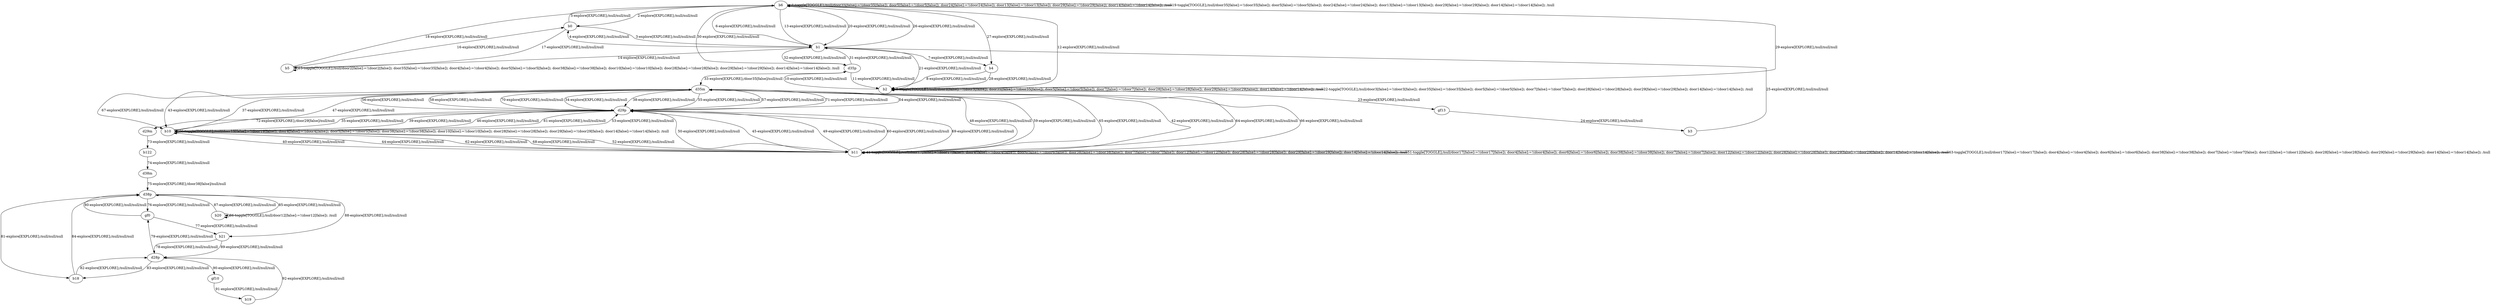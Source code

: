 # Total number of goals covered by this test: 1
# gf10 --> b19

digraph g {
"b6" -> "b6" [label = "1-toggle[TOGGLE];/null/door35[false]:=!(door35[false]); door5[false]:=!(door5[false]); door24[false]:=!(door24[false]); door13[false]:=!(door13[false]); door29[false]:=!(door29[false]); door14[false]:=!(door14[false]); /null"];
"b6" -> "b0" [label = "2-explore[EXPLORE];/null/null/null"];
"b0" -> "b1" [label = "3-explore[EXPLORE];/null/null/null"];
"b1" -> "b0" [label = "4-explore[EXPLORE];/null/null/null"];
"b0" -> "b6" [label = "5-explore[EXPLORE];/null/null/null"];
"b6" -> "b1" [label = "6-explore[EXPLORE];/null/null/null"];
"b1" -> "b4" [label = "7-explore[EXPLORE];/null/null/null"];
"b4" -> "b2" [label = "8-explore[EXPLORE];/null/null/null"];
"b2" -> "b2" [label = "9-toggle[TOGGLE];/null/door3[false]:=!(door3[false]); door35[false]:=!(door35[false]); door5[false]:=!(door5[false]); door7[false]:=!(door7[false]); door28[false]:=!(door28[false]); door29[false]:=!(door29[false]); door14[false]:=!(door14[false]); /null"];
"b2" -> "d35p" [label = "10-explore[EXPLORE];/null/null/null"];
"d35p" -> "b2" [label = "11-explore[EXPLORE];/null/null/null"];
"b2" -> "b6" [label = "12-explore[EXPLORE];/null/null/null"];
"b6" -> "b1" [label = "13-explore[EXPLORE];/null/null/null"];
"b1" -> "b5" [label = "14-explore[EXPLORE];/null/null/null"];
"b5" -> "b5" [label = "15-toggle[TOGGLE];/null/door2[false]:=!(door2[false]); door35[false]:=!(door35[false]); door4[false]:=!(door4[false]); door5[false]:=!(door5[false]); door38[false]:=!(door38[false]); door10[false]:=!(door10[false]); door28[false]:=!(door28[false]); door29[false]:=!(door29[false]); door14[false]:=!(door14[false]); /null"];
"b5" -> "b0" [label = "16-explore[EXPLORE];/null/null/null"];
"b0" -> "b5" [label = "17-explore[EXPLORE];/null/null/null"];
"b5" -> "b6" [label = "18-explore[EXPLORE];/null/null/null"];
"b6" -> "b6" [label = "19-toggle[TOGGLE];/null/door35[false]:=!(door35[false]); door5[false]:=!(door5[false]); door24[false]:=!(door24[false]); door13[false]:=!(door13[false]); door29[false]:=!(door29[false]); door14[false]:=!(door14[false]); /null"];
"b6" -> "b1" [label = "20-explore[EXPLORE];/null/null/null"];
"b1" -> "b2" [label = "21-explore[EXPLORE];/null/null/null"];
"b2" -> "b2" [label = "22-toggle[TOGGLE];/null/door3[false]:=!(door3[false]); door35[false]:=!(door35[false]); door5[false]:=!(door5[false]); door7[false]:=!(door7[false]); door28[false]:=!(door28[false]); door29[false]:=!(door29[false]); door14[false]:=!(door14[false]); /null"];
"b2" -> "gf13" [label = "23-explore[EXPLORE];/null/null/null"];
"gf13" -> "b3" [label = "24-explore[EXPLORE];/null/null/null"];
"b3" -> "b1" [label = "25-explore[EXPLORE];/null/null/null"];
"b1" -> "b6" [label = "26-explore[EXPLORE];/null/null/null"];
"b6" -> "b4" [label = "27-explore[EXPLORE];/null/null/null"];
"b4" -> "b2" [label = "28-explore[EXPLORE];/null/null/null"];
"b2" -> "b6" [label = "29-explore[EXPLORE];/null/null/null"];
"b6" -> "d35p" [label = "30-explore[EXPLORE];/null/null/null"];
"d35p" -> "b1" [label = "31-explore[EXPLORE];/null/null/null"];
"b1" -> "d35p" [label = "32-explore[EXPLORE];/null/null/null"];
"d35p" -> "d35m" [label = "33-explore[EXPLORE];/door35[false]/null/null"];
"d35m" -> "d29p" [label = "34-explore[EXPLORE];/null/null/null"];
"d29p" -> "b10" [label = "35-explore[EXPLORE];/null/null/null"];
"b10" -> "b10" [label = "36-toggle[TOGGLE];/null/door19[false]:=!(door19[false]); door4[false]:=!(door4[false]); door5[false]:=!(door5[false]); door38[false]:=!(door38[false]); door10[false]:=!(door10[false]); door28[false]:=!(door28[false]); door29[false]:=!(door29[false]); door14[false]:=!(door14[false]); /null"];
"b10" -> "d35m" [label = "37-explore[EXPLORE];/null/null/null"];
"d35m" -> "d29p" [label = "38-explore[EXPLORE];/null/null/null"];
"d29p" -> "b10" [label = "39-explore[EXPLORE];/null/null/null"];
"b10" -> "b11" [label = "40-explore[EXPLORE];/null/null/null"];
"b11" -> "b11" [label = "41-toggle[TOGGLE];/null/door17[false]:=!(door17[false]); door4[false]:=!(door4[false]); door6[false]:=!(door6[false]); door38[false]:=!(door38[false]); door7[false]:=!(door7[false]); door12[false]:=!(door12[false]); door28[false]:=!(door28[false]); door29[false]:=!(door29[false]); door14[false]:=!(door14[false]); /null"];
"b11" -> "d35m" [label = "42-explore[EXPLORE];/null/null/null"];
"d35m" -> "b10" [label = "43-explore[EXPLORE];/null/null/null"];
"b10" -> "b11" [label = "44-explore[EXPLORE];/null/null/null"];
"b11" -> "d29p" [label = "45-explore[EXPLORE];/null/null/null"];
"d29p" -> "b10" [label = "46-explore[EXPLORE];/null/null/null"];
"b10" -> "d35m" [label = "47-explore[EXPLORE];/null/null/null"];
"d35m" -> "b11" [label = "48-explore[EXPLORE];/null/null/null"];
"b11" -> "d29p" [label = "49-explore[EXPLORE];/null/null/null"];
"d29p" -> "b11" [label = "50-explore[EXPLORE];/null/null/null"];
"b11" -> "b11" [label = "51-toggle[TOGGLE];/null/door17[false]:=!(door17[false]); door4[false]:=!(door4[false]); door6[false]:=!(door6[false]); door38[false]:=!(door38[false]); door7[false]:=!(door7[false]); door12[false]:=!(door12[false]); door28[false]:=!(door28[false]); door29[false]:=!(door29[false]); door14[false]:=!(door14[false]); /null"];
"b11" -> "b10" [label = "52-explore[EXPLORE];/null/null/null"];
"b10" -> "d29p" [label = "53-explore[EXPLORE];/null/null/null"];
"d29p" -> "d35m" [label = "54-explore[EXPLORE];/null/null/null"];
"d35m" -> "d29p" [label = "55-explore[EXPLORE];/null/null/null"];
"d29p" -> "d35m" [label = "56-explore[EXPLORE];/null/null/null"];
"d35m" -> "d29p" [label = "57-explore[EXPLORE];/null/null/null"];
"d29p" -> "d35m" [label = "58-explore[EXPLORE];/null/null/null"];
"d35m" -> "b11" [label = "59-explore[EXPLORE];/null/null/null"];
"b11" -> "d29p" [label = "60-explore[EXPLORE];/null/null/null"];
"d29p" -> "b10" [label = "61-explore[EXPLORE];/null/null/null"];
"b10" -> "b11" [label = "62-explore[EXPLORE];/null/null/null"];
"b11" -> "b11" [label = "63-toggle[TOGGLE];/null/door17[false]:=!(door17[false]); door4[false]:=!(door4[false]); door6[false]:=!(door6[false]); door38[false]:=!(door38[false]); door7[false]:=!(door7[false]); door12[false]:=!(door12[false]); door28[false]:=!(door28[false]); door29[false]:=!(door29[false]); door14[false]:=!(door14[false]); /null"];
"b11" -> "d35m" [label = "64-explore[EXPLORE];/null/null/null"];
"d35m" -> "b11" [label = "65-explore[EXPLORE];/null/null/null"];
"b11" -> "d35m" [label = "66-explore[EXPLORE];/null/null/null"];
"d35m" -> "b10" [label = "67-explore[EXPLORE];/null/null/null"];
"b10" -> "b11" [label = "68-explore[EXPLORE];/null/null/null"];
"b11" -> "d29p" [label = "69-explore[EXPLORE];/null/null/null"];
"d29p" -> "d35m" [label = "70-explore[EXPLORE];/null/null/null"];
"d35m" -> "d29p" [label = "71-explore[EXPLORE];/null/null/null"];
"d29p" -> "d29m" [label = "72-explore[EXPLORE];/door29[false]/null/null"];
"d29m" -> "b122" [label = "73-explore[EXPLORE];/null/null/null"];
"b122" -> "d38m" [label = "74-explore[EXPLORE];/null/null/null"];
"d38m" -> "d38p" [label = "75-explore[EXPLORE];/door38[false]/null/null"];
"d38p" -> "gf0" [label = "76-explore[EXPLORE];/null/null/null"];
"gf0" -> "b21" [label = "77-explore[EXPLORE];/null/null/null"];
"b21" -> "d28p" [label = "78-explore[EXPLORE];/null/null/null"];
"d28p" -> "gf0" [label = "79-explore[EXPLORE];/null/null/null"];
"gf0" -> "d38p" [label = "80-explore[EXPLORE];/null/null/null"];
"d38p" -> "b18" [label = "81-explore[EXPLORE];/null/null/null"];
"b18" -> "d28p" [label = "82-explore[EXPLORE];/null/null/null"];
"d28p" -> "b18" [label = "83-explore[EXPLORE];/null/null/null"];
"b18" -> "d38p" [label = "84-explore[EXPLORE];/null/null/null"];
"d38p" -> "b20" [label = "85-explore[EXPLORE];/null/null/null"];
"b20" -> "b20" [label = "86-toggle[TOGGLE];/null/door12[false]:=!(door12[false]); /null"];
"b20" -> "d38p" [label = "87-explore[EXPLORE];/null/null/null"];
"d38p" -> "b21" [label = "88-explore[EXPLORE];/null/null/null"];
"b21" -> "d28p" [label = "89-explore[EXPLORE];/null/null/null"];
"d28p" -> "gf10" [label = "90-explore[EXPLORE];/null/null/null"];
"gf10" -> "b19" [label = "91-explore[EXPLORE];/null/null/null"];
"b19" -> "d28p" [label = "92-explore[EXPLORE];/null/null/null"];
}